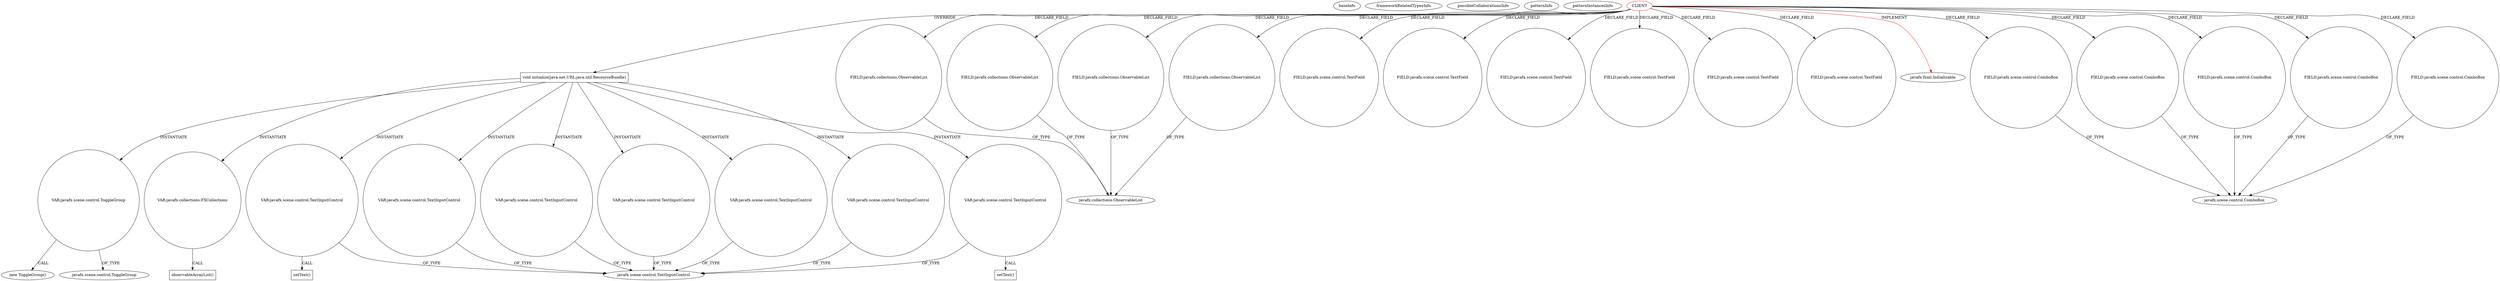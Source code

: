 digraph {
baseInfo[graphId=2544,category="pattern",isAnonymous=false,possibleRelation=false]
frameworkRelatedTypesInfo[0="javafx.fxml.Initializable"]
possibleCollaborationsInfo[]
patternInfo[frequency=2.0,patternRootClient=0]
patternInstancesInfo[0="bianconejo-CEFX~/bianconejo-CEFX/CEFX-master/src/cefx/CECommandeController.java~CECommandeController~2084",1="killjoy64-Scouting~/killjoy64-Scouting/Scouting-master/Robotics Scouting Client/src/org/petoskeypaladins/scouting/client/Controller.java~Controller~3456"]
295[label="new ToggleGroup()",vertexType="CONSTRUCTOR_CALL",isFrameworkType=false]
296[label="VAR:javafx.scene.control.ToggleGroup",vertexType="VARIABLE_EXPRESION",isFrameworkType=false,shape=circle]
104[label="void initialize(java.net.URL,java.util.ResourceBundle)",vertexType="OVERRIDING_METHOD_DECLARATION",isFrameworkType=false,shape=box]
0[label="CLIENT",vertexType="ROOT_CLIENT_CLASS_DECLARATION",isFrameworkType=false,color=red]
151[label="VAR:javafx.collections.FXCollections",vertexType="VARIABLE_EXPRESION",isFrameworkType=false,shape=circle]
62[label="FIELD:javafx.collections.ObservableList",vertexType="FIELD_DECLARATION",isFrameworkType=false,shape=circle]
3[label="javafx.collections.ObservableList",vertexType="FRAMEWORK_INTERFACE_TYPE",isFrameworkType=false]
40[label="FIELD:javafx.collections.ObservableList",vertexType="FIELD_DECLARATION",isFrameworkType=false,shape=circle]
46[label="FIELD:javafx.collections.ObservableList",vertexType="FIELD_DECLARATION",isFrameworkType=false,shape=circle]
2[label="FIELD:javafx.collections.ObservableList",vertexType="FIELD_DECLARATION",isFrameworkType=false,shape=circle]
146[label="VAR:javafx.scene.control.TextInputControl",vertexType="VARIABLE_EXPRESION",isFrameworkType=false,shape=circle]
126[label="VAR:javafx.scene.control.TextInputControl",vertexType="VARIABLE_EXPRESION",isFrameworkType=false,shape=circle]
141[label="VAR:javafx.scene.control.TextInputControl",vertexType="VARIABLE_EXPRESION",isFrameworkType=false,shape=circle]
131[label="VAR:javafx.scene.control.TextInputControl",vertexType="VARIABLE_EXPRESION",isFrameworkType=false,shape=circle]
136[label="VAR:javafx.scene.control.TextInputControl",vertexType="VARIABLE_EXPRESION",isFrameworkType=false,shape=circle]
244[label="VAR:javafx.scene.control.TextInputControl",vertexType="VARIABLE_EXPRESION",isFrameworkType=false,shape=circle]
123[label="VAR:javafx.scene.control.TextInputControl",vertexType="VARIABLE_EXPRESION",isFrameworkType=false,shape=circle]
297[label="javafx.scene.control.ToggleGroup",vertexType="FRAMEWORK_CLASS_TYPE",isFrameworkType=false]
125[label="javafx.scene.control.TextInputControl",vertexType="FRAMEWORK_CLASS_TYPE",isFrameworkType=false]
100[label="FIELD:javafx.scene.control.TextField",vertexType="FIELD_DECLARATION",isFrameworkType=false,shape=circle]
96[label="FIELD:javafx.scene.control.TextField",vertexType="FIELD_DECLARATION",isFrameworkType=false,shape=circle]
98[label="FIELD:javafx.scene.control.TextField",vertexType="FIELD_DECLARATION",isFrameworkType=false,shape=circle]
86[label="FIELD:javafx.scene.control.TextField",vertexType="FIELD_DECLARATION",isFrameworkType=false,shape=circle]
88[label="FIELD:javafx.scene.control.TextField",vertexType="FIELD_DECLARATION",isFrameworkType=false,shape=circle]
92[label="FIELD:javafx.scene.control.TextField",vertexType="FIELD_DECLARATION",isFrameworkType=false,shape=circle]
152[label="observableArrayList()",vertexType="INSIDE_CALL",isFrameworkType=false,shape=box]
1[label="javafx.fxml.Initializable",vertexType="FRAMEWORK_INTERFACE_TYPE",isFrameworkType=false]
38[label="FIELD:javafx.scene.control.ComboBox",vertexType="FIELD_DECLARATION",isFrameworkType=false,shape=circle]
31[label="javafx.scene.control.ComboBox",vertexType="FRAMEWORK_CLASS_TYPE",isFrameworkType=false]
32[label="FIELD:javafx.scene.control.ComboBox",vertexType="FIELD_DECLARATION",isFrameworkType=false,shape=circle]
36[label="FIELD:javafx.scene.control.ComboBox",vertexType="FIELD_DECLARATION",isFrameworkType=false,shape=circle]
34[label="FIELD:javafx.scene.control.ComboBox",vertexType="FIELD_DECLARATION",isFrameworkType=false,shape=circle]
30[label="FIELD:javafx.scene.control.ComboBox",vertexType="FIELD_DECLARATION",isFrameworkType=false,shape=circle]
262[label="setText()",vertexType="INSIDE_CALL",isFrameworkType=false,shape=box]
193[label="setText()",vertexType="INSIDE_CALL",isFrameworkType=false,shape=box]
0->104[label="OVERRIDE"]
296->297[label="OF_TYPE"]
46->3[label="OF_TYPE"]
30->31[label="OF_TYPE"]
62->3[label="OF_TYPE"]
104->123[label="INSTANTIATE"]
0->98[label="DECLARE_FIELD"]
141->125[label="OF_TYPE"]
136->125[label="OF_TYPE"]
126->125[label="OF_TYPE"]
123->125[label="OF_TYPE"]
0->96[label="DECLARE_FIELD"]
0->1[label="IMPLEMENT",color=red]
0->2[label="DECLARE_FIELD"]
104->244[label="INSTANTIATE"]
0->86[label="DECLARE_FIELD"]
32->31[label="OF_TYPE"]
34->31[label="OF_TYPE"]
104->131[label="INSTANTIATE"]
104->136[label="INSTANTIATE"]
0->36[label="DECLARE_FIELD"]
131->125[label="OF_TYPE"]
0->100[label="DECLARE_FIELD"]
151->152[label="CALL"]
0->62[label="DECLARE_FIELD"]
0->32[label="DECLARE_FIELD"]
146->193[label="CALL"]
0->30[label="DECLARE_FIELD"]
0->88[label="DECLARE_FIELD"]
0->46[label="DECLARE_FIELD"]
104->126[label="INSTANTIATE"]
104->151[label="INSTANTIATE"]
244->125[label="OF_TYPE"]
0->92[label="DECLARE_FIELD"]
40->3[label="OF_TYPE"]
0->38[label="DECLARE_FIELD"]
146->125[label="OF_TYPE"]
0->40[label="DECLARE_FIELD"]
104->296[label="INSTANTIATE"]
296->295[label="CALL"]
104->141[label="INSTANTIATE"]
36->31[label="OF_TYPE"]
2->3[label="OF_TYPE"]
0->34[label="DECLARE_FIELD"]
244->262[label="CALL"]
38->31[label="OF_TYPE"]
104->146[label="INSTANTIATE"]
}
